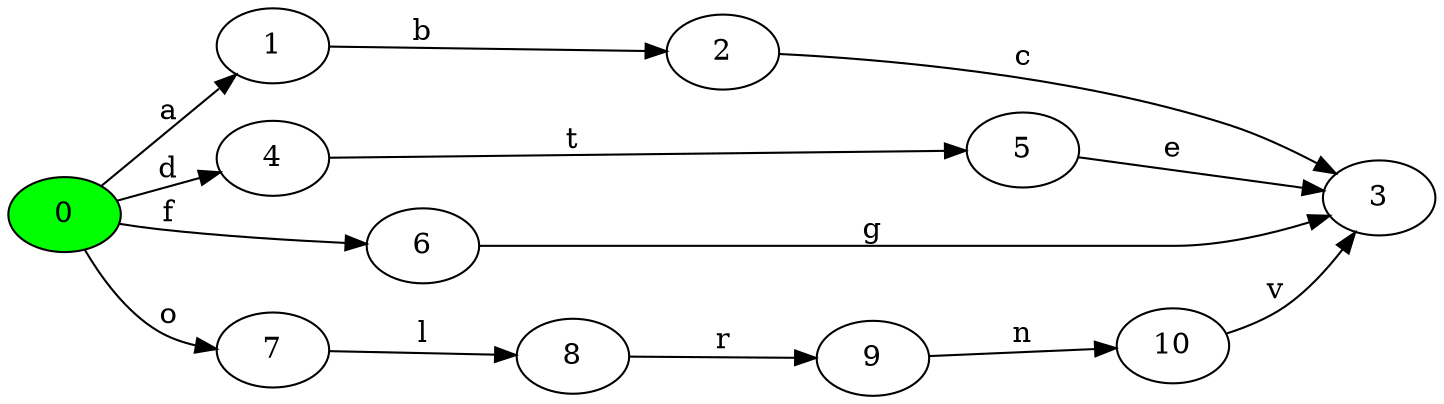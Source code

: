 digraph G {
	rankdir=LR;
0 [fillcolor="green", style="filled"];	0 -> 1 [label="a"];
	0 -> 4 [label="d"];
	0 -> 6 [label="f"];
	0 -> 7 [label="o"];
	1 -> 2 [label="b"];
	2 -> 3 [label="c"];
	4 -> 5 [label="t"];
	5 -> 3 [label="e"];
	6 -> 3 [label="g"];
	7 -> 8 [label="l"];
	8 -> 9 [label="r"];
	9 -> 10 [label="n"];
	10 -> 3 [label="v"];
}
